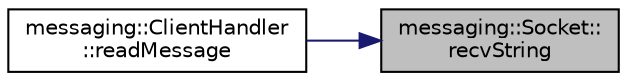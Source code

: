 digraph "messaging::Socket::recvString"
{
 // LATEX_PDF_SIZE
  edge [fontname="Helvetica",fontsize="10",labelfontname="Helvetica",labelfontsize="10"];
  node [fontname="Helvetica",fontsize="10",shape=record];
  rankdir="RL";
  Node1 [label="messaging::Socket::\lrecvString",height=0.2,width=0.4,color="black", fillcolor="grey75", style="filled", fontcolor="black",tooltip=" "];
  Node1 -> Node2 [dir="back",color="midnightblue",fontsize="10",style="solid",fontname="Helvetica"];
  Node2 [label="messaging::ClientHandler\l::readMessage",height=0.2,width=0.4,color="black", fillcolor="white", style="filled",URL="$classmessaging_1_1_client_handler.html#ac8bab4c29db0d7a9b166832707f555a0",tooltip=" "];
}

